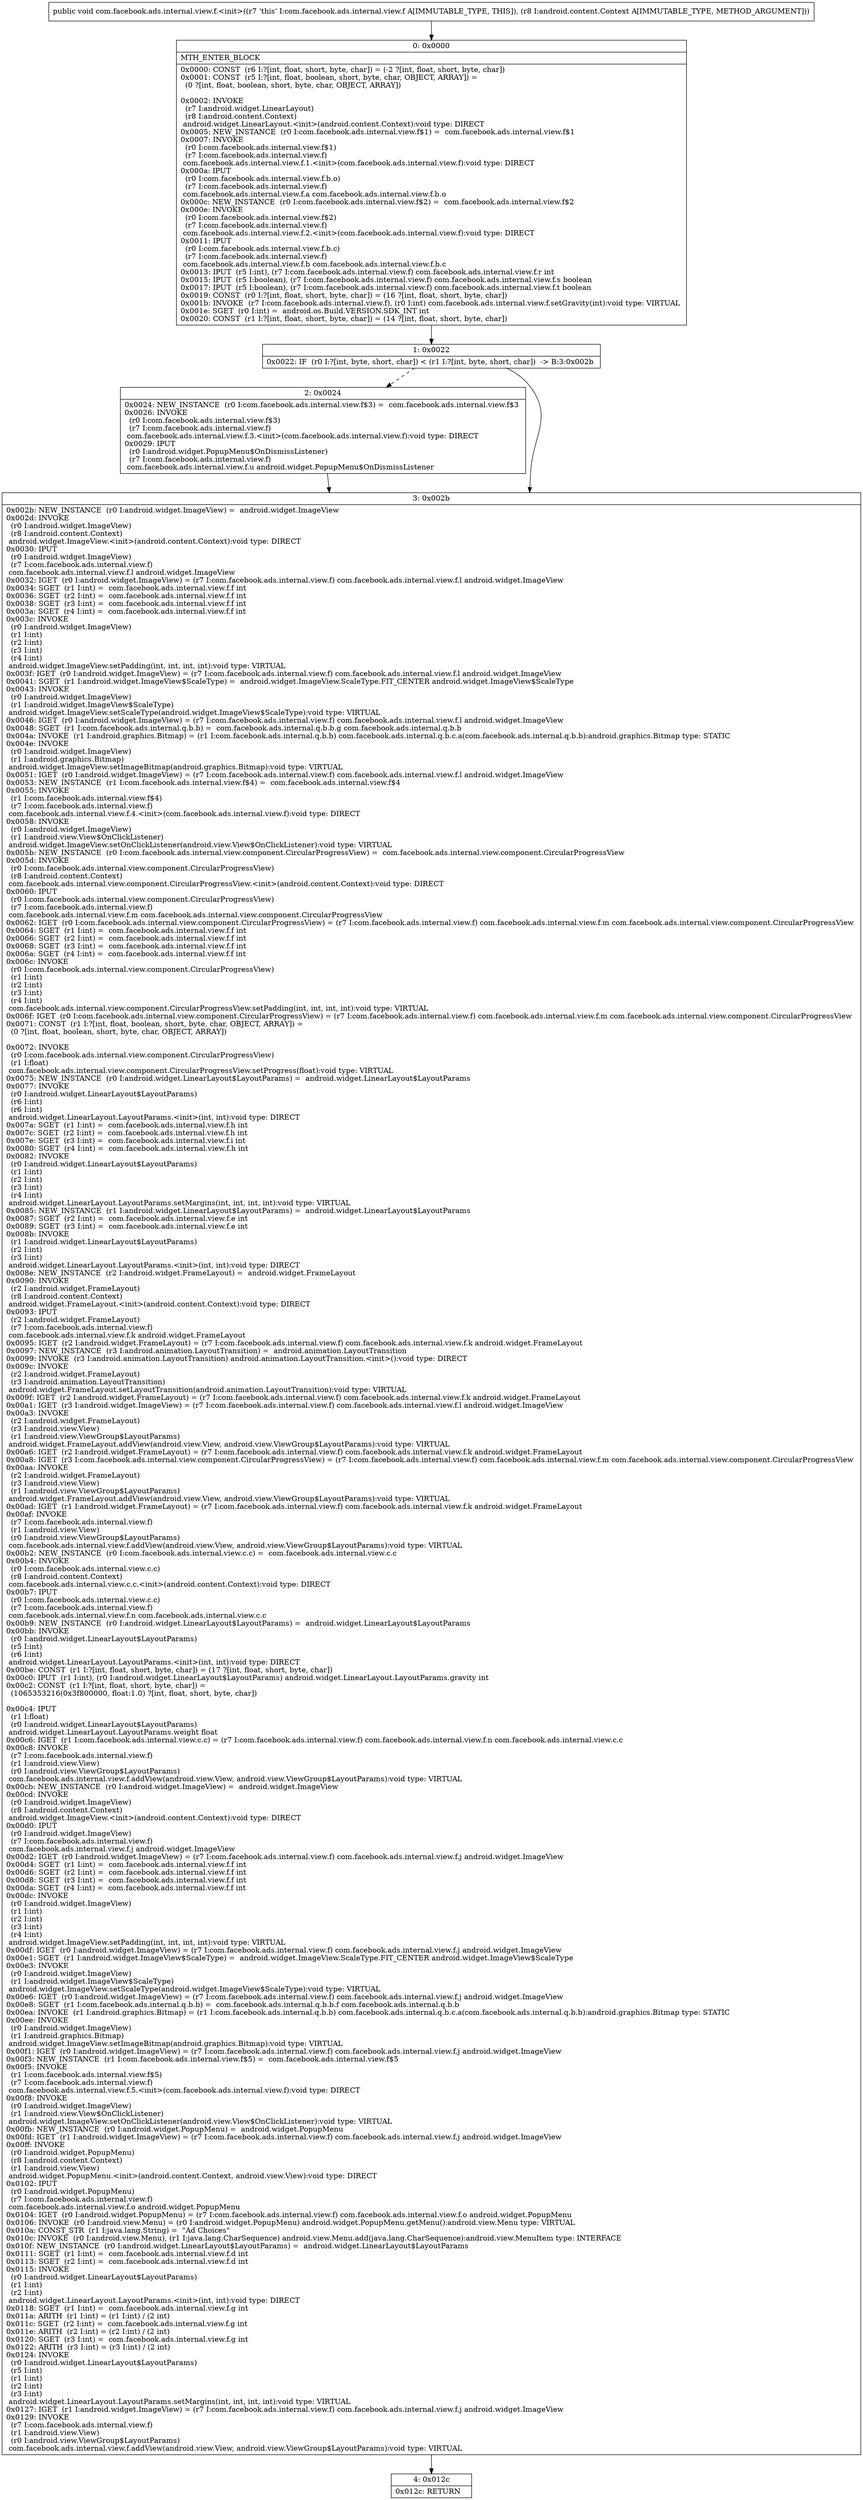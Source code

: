 digraph "CFG forcom.facebook.ads.internal.view.f.\<init\>(Landroid\/content\/Context;)V" {
Node_0 [shape=record,label="{0\:\ 0x0000|MTH_ENTER_BLOCK\l|0x0000: CONST  (r6 I:?[int, float, short, byte, char]) = (\-2 ?[int, float, short, byte, char]) \l0x0001: CONST  (r5 I:?[int, float, boolean, short, byte, char, OBJECT, ARRAY]) = \l  (0 ?[int, float, boolean, short, byte, char, OBJECT, ARRAY])\l \l0x0002: INVOKE  \l  (r7 I:android.widget.LinearLayout)\l  (r8 I:android.content.Context)\l android.widget.LinearLayout.\<init\>(android.content.Context):void type: DIRECT \l0x0005: NEW_INSTANCE  (r0 I:com.facebook.ads.internal.view.f$1) =  com.facebook.ads.internal.view.f$1 \l0x0007: INVOKE  \l  (r0 I:com.facebook.ads.internal.view.f$1)\l  (r7 I:com.facebook.ads.internal.view.f)\l com.facebook.ads.internal.view.f.1.\<init\>(com.facebook.ads.internal.view.f):void type: DIRECT \l0x000a: IPUT  \l  (r0 I:com.facebook.ads.internal.view.f.b.o)\l  (r7 I:com.facebook.ads.internal.view.f)\l com.facebook.ads.internal.view.f.a com.facebook.ads.internal.view.f.b.o \l0x000c: NEW_INSTANCE  (r0 I:com.facebook.ads.internal.view.f$2) =  com.facebook.ads.internal.view.f$2 \l0x000e: INVOKE  \l  (r0 I:com.facebook.ads.internal.view.f$2)\l  (r7 I:com.facebook.ads.internal.view.f)\l com.facebook.ads.internal.view.f.2.\<init\>(com.facebook.ads.internal.view.f):void type: DIRECT \l0x0011: IPUT  \l  (r0 I:com.facebook.ads.internal.view.f.b.c)\l  (r7 I:com.facebook.ads.internal.view.f)\l com.facebook.ads.internal.view.f.b com.facebook.ads.internal.view.f.b.c \l0x0013: IPUT  (r5 I:int), (r7 I:com.facebook.ads.internal.view.f) com.facebook.ads.internal.view.f.r int \l0x0015: IPUT  (r5 I:boolean), (r7 I:com.facebook.ads.internal.view.f) com.facebook.ads.internal.view.f.s boolean \l0x0017: IPUT  (r5 I:boolean), (r7 I:com.facebook.ads.internal.view.f) com.facebook.ads.internal.view.f.t boolean \l0x0019: CONST  (r0 I:?[int, float, short, byte, char]) = (16 ?[int, float, short, byte, char]) \l0x001b: INVOKE  (r7 I:com.facebook.ads.internal.view.f), (r0 I:int) com.facebook.ads.internal.view.f.setGravity(int):void type: VIRTUAL \l0x001e: SGET  (r0 I:int) =  android.os.Build.VERSION.SDK_INT int \l0x0020: CONST  (r1 I:?[int, float, short, byte, char]) = (14 ?[int, float, short, byte, char]) \l}"];
Node_1 [shape=record,label="{1\:\ 0x0022|0x0022: IF  (r0 I:?[int, byte, short, char]) \< (r1 I:?[int, byte, short, char])  \-\> B:3:0x002b \l}"];
Node_2 [shape=record,label="{2\:\ 0x0024|0x0024: NEW_INSTANCE  (r0 I:com.facebook.ads.internal.view.f$3) =  com.facebook.ads.internal.view.f$3 \l0x0026: INVOKE  \l  (r0 I:com.facebook.ads.internal.view.f$3)\l  (r7 I:com.facebook.ads.internal.view.f)\l com.facebook.ads.internal.view.f.3.\<init\>(com.facebook.ads.internal.view.f):void type: DIRECT \l0x0029: IPUT  \l  (r0 I:android.widget.PopupMenu$OnDismissListener)\l  (r7 I:com.facebook.ads.internal.view.f)\l com.facebook.ads.internal.view.f.u android.widget.PopupMenu$OnDismissListener \l}"];
Node_3 [shape=record,label="{3\:\ 0x002b|0x002b: NEW_INSTANCE  (r0 I:android.widget.ImageView) =  android.widget.ImageView \l0x002d: INVOKE  \l  (r0 I:android.widget.ImageView)\l  (r8 I:android.content.Context)\l android.widget.ImageView.\<init\>(android.content.Context):void type: DIRECT \l0x0030: IPUT  \l  (r0 I:android.widget.ImageView)\l  (r7 I:com.facebook.ads.internal.view.f)\l com.facebook.ads.internal.view.f.l android.widget.ImageView \l0x0032: IGET  (r0 I:android.widget.ImageView) = (r7 I:com.facebook.ads.internal.view.f) com.facebook.ads.internal.view.f.l android.widget.ImageView \l0x0034: SGET  (r1 I:int) =  com.facebook.ads.internal.view.f.f int \l0x0036: SGET  (r2 I:int) =  com.facebook.ads.internal.view.f.f int \l0x0038: SGET  (r3 I:int) =  com.facebook.ads.internal.view.f.f int \l0x003a: SGET  (r4 I:int) =  com.facebook.ads.internal.view.f.f int \l0x003c: INVOKE  \l  (r0 I:android.widget.ImageView)\l  (r1 I:int)\l  (r2 I:int)\l  (r3 I:int)\l  (r4 I:int)\l android.widget.ImageView.setPadding(int, int, int, int):void type: VIRTUAL \l0x003f: IGET  (r0 I:android.widget.ImageView) = (r7 I:com.facebook.ads.internal.view.f) com.facebook.ads.internal.view.f.l android.widget.ImageView \l0x0041: SGET  (r1 I:android.widget.ImageView$ScaleType) =  android.widget.ImageView.ScaleType.FIT_CENTER android.widget.ImageView$ScaleType \l0x0043: INVOKE  \l  (r0 I:android.widget.ImageView)\l  (r1 I:android.widget.ImageView$ScaleType)\l android.widget.ImageView.setScaleType(android.widget.ImageView$ScaleType):void type: VIRTUAL \l0x0046: IGET  (r0 I:android.widget.ImageView) = (r7 I:com.facebook.ads.internal.view.f) com.facebook.ads.internal.view.f.l android.widget.ImageView \l0x0048: SGET  (r1 I:com.facebook.ads.internal.q.b.b) =  com.facebook.ads.internal.q.b.b.g com.facebook.ads.internal.q.b.b \l0x004a: INVOKE  (r1 I:android.graphics.Bitmap) = (r1 I:com.facebook.ads.internal.q.b.b) com.facebook.ads.internal.q.b.c.a(com.facebook.ads.internal.q.b.b):android.graphics.Bitmap type: STATIC \l0x004e: INVOKE  \l  (r0 I:android.widget.ImageView)\l  (r1 I:android.graphics.Bitmap)\l android.widget.ImageView.setImageBitmap(android.graphics.Bitmap):void type: VIRTUAL \l0x0051: IGET  (r0 I:android.widget.ImageView) = (r7 I:com.facebook.ads.internal.view.f) com.facebook.ads.internal.view.f.l android.widget.ImageView \l0x0053: NEW_INSTANCE  (r1 I:com.facebook.ads.internal.view.f$4) =  com.facebook.ads.internal.view.f$4 \l0x0055: INVOKE  \l  (r1 I:com.facebook.ads.internal.view.f$4)\l  (r7 I:com.facebook.ads.internal.view.f)\l com.facebook.ads.internal.view.f.4.\<init\>(com.facebook.ads.internal.view.f):void type: DIRECT \l0x0058: INVOKE  \l  (r0 I:android.widget.ImageView)\l  (r1 I:android.view.View$OnClickListener)\l android.widget.ImageView.setOnClickListener(android.view.View$OnClickListener):void type: VIRTUAL \l0x005b: NEW_INSTANCE  (r0 I:com.facebook.ads.internal.view.component.CircularProgressView) =  com.facebook.ads.internal.view.component.CircularProgressView \l0x005d: INVOKE  \l  (r0 I:com.facebook.ads.internal.view.component.CircularProgressView)\l  (r8 I:android.content.Context)\l com.facebook.ads.internal.view.component.CircularProgressView.\<init\>(android.content.Context):void type: DIRECT \l0x0060: IPUT  \l  (r0 I:com.facebook.ads.internal.view.component.CircularProgressView)\l  (r7 I:com.facebook.ads.internal.view.f)\l com.facebook.ads.internal.view.f.m com.facebook.ads.internal.view.component.CircularProgressView \l0x0062: IGET  (r0 I:com.facebook.ads.internal.view.component.CircularProgressView) = (r7 I:com.facebook.ads.internal.view.f) com.facebook.ads.internal.view.f.m com.facebook.ads.internal.view.component.CircularProgressView \l0x0064: SGET  (r1 I:int) =  com.facebook.ads.internal.view.f.f int \l0x0066: SGET  (r2 I:int) =  com.facebook.ads.internal.view.f.f int \l0x0068: SGET  (r3 I:int) =  com.facebook.ads.internal.view.f.f int \l0x006a: SGET  (r4 I:int) =  com.facebook.ads.internal.view.f.f int \l0x006c: INVOKE  \l  (r0 I:com.facebook.ads.internal.view.component.CircularProgressView)\l  (r1 I:int)\l  (r2 I:int)\l  (r3 I:int)\l  (r4 I:int)\l com.facebook.ads.internal.view.component.CircularProgressView.setPadding(int, int, int, int):void type: VIRTUAL \l0x006f: IGET  (r0 I:com.facebook.ads.internal.view.component.CircularProgressView) = (r7 I:com.facebook.ads.internal.view.f) com.facebook.ads.internal.view.f.m com.facebook.ads.internal.view.component.CircularProgressView \l0x0071: CONST  (r1 I:?[int, float, boolean, short, byte, char, OBJECT, ARRAY]) = \l  (0 ?[int, float, boolean, short, byte, char, OBJECT, ARRAY])\l \l0x0072: INVOKE  \l  (r0 I:com.facebook.ads.internal.view.component.CircularProgressView)\l  (r1 I:float)\l com.facebook.ads.internal.view.component.CircularProgressView.setProgress(float):void type: VIRTUAL \l0x0075: NEW_INSTANCE  (r0 I:android.widget.LinearLayout$LayoutParams) =  android.widget.LinearLayout$LayoutParams \l0x0077: INVOKE  \l  (r0 I:android.widget.LinearLayout$LayoutParams)\l  (r6 I:int)\l  (r6 I:int)\l android.widget.LinearLayout.LayoutParams.\<init\>(int, int):void type: DIRECT \l0x007a: SGET  (r1 I:int) =  com.facebook.ads.internal.view.f.h int \l0x007c: SGET  (r2 I:int) =  com.facebook.ads.internal.view.f.h int \l0x007e: SGET  (r3 I:int) =  com.facebook.ads.internal.view.f.i int \l0x0080: SGET  (r4 I:int) =  com.facebook.ads.internal.view.f.h int \l0x0082: INVOKE  \l  (r0 I:android.widget.LinearLayout$LayoutParams)\l  (r1 I:int)\l  (r2 I:int)\l  (r3 I:int)\l  (r4 I:int)\l android.widget.LinearLayout.LayoutParams.setMargins(int, int, int, int):void type: VIRTUAL \l0x0085: NEW_INSTANCE  (r1 I:android.widget.LinearLayout$LayoutParams) =  android.widget.LinearLayout$LayoutParams \l0x0087: SGET  (r2 I:int) =  com.facebook.ads.internal.view.f.e int \l0x0089: SGET  (r3 I:int) =  com.facebook.ads.internal.view.f.e int \l0x008b: INVOKE  \l  (r1 I:android.widget.LinearLayout$LayoutParams)\l  (r2 I:int)\l  (r3 I:int)\l android.widget.LinearLayout.LayoutParams.\<init\>(int, int):void type: DIRECT \l0x008e: NEW_INSTANCE  (r2 I:android.widget.FrameLayout) =  android.widget.FrameLayout \l0x0090: INVOKE  \l  (r2 I:android.widget.FrameLayout)\l  (r8 I:android.content.Context)\l android.widget.FrameLayout.\<init\>(android.content.Context):void type: DIRECT \l0x0093: IPUT  \l  (r2 I:android.widget.FrameLayout)\l  (r7 I:com.facebook.ads.internal.view.f)\l com.facebook.ads.internal.view.f.k android.widget.FrameLayout \l0x0095: IGET  (r2 I:android.widget.FrameLayout) = (r7 I:com.facebook.ads.internal.view.f) com.facebook.ads.internal.view.f.k android.widget.FrameLayout \l0x0097: NEW_INSTANCE  (r3 I:android.animation.LayoutTransition) =  android.animation.LayoutTransition \l0x0099: INVOKE  (r3 I:android.animation.LayoutTransition) android.animation.LayoutTransition.\<init\>():void type: DIRECT \l0x009c: INVOKE  \l  (r2 I:android.widget.FrameLayout)\l  (r3 I:android.animation.LayoutTransition)\l android.widget.FrameLayout.setLayoutTransition(android.animation.LayoutTransition):void type: VIRTUAL \l0x009f: IGET  (r2 I:android.widget.FrameLayout) = (r7 I:com.facebook.ads.internal.view.f) com.facebook.ads.internal.view.f.k android.widget.FrameLayout \l0x00a1: IGET  (r3 I:android.widget.ImageView) = (r7 I:com.facebook.ads.internal.view.f) com.facebook.ads.internal.view.f.l android.widget.ImageView \l0x00a3: INVOKE  \l  (r2 I:android.widget.FrameLayout)\l  (r3 I:android.view.View)\l  (r1 I:android.view.ViewGroup$LayoutParams)\l android.widget.FrameLayout.addView(android.view.View, android.view.ViewGroup$LayoutParams):void type: VIRTUAL \l0x00a6: IGET  (r2 I:android.widget.FrameLayout) = (r7 I:com.facebook.ads.internal.view.f) com.facebook.ads.internal.view.f.k android.widget.FrameLayout \l0x00a8: IGET  (r3 I:com.facebook.ads.internal.view.component.CircularProgressView) = (r7 I:com.facebook.ads.internal.view.f) com.facebook.ads.internal.view.f.m com.facebook.ads.internal.view.component.CircularProgressView \l0x00aa: INVOKE  \l  (r2 I:android.widget.FrameLayout)\l  (r3 I:android.view.View)\l  (r1 I:android.view.ViewGroup$LayoutParams)\l android.widget.FrameLayout.addView(android.view.View, android.view.ViewGroup$LayoutParams):void type: VIRTUAL \l0x00ad: IGET  (r1 I:android.widget.FrameLayout) = (r7 I:com.facebook.ads.internal.view.f) com.facebook.ads.internal.view.f.k android.widget.FrameLayout \l0x00af: INVOKE  \l  (r7 I:com.facebook.ads.internal.view.f)\l  (r1 I:android.view.View)\l  (r0 I:android.view.ViewGroup$LayoutParams)\l com.facebook.ads.internal.view.f.addView(android.view.View, android.view.ViewGroup$LayoutParams):void type: VIRTUAL \l0x00b2: NEW_INSTANCE  (r0 I:com.facebook.ads.internal.view.c.c) =  com.facebook.ads.internal.view.c.c \l0x00b4: INVOKE  \l  (r0 I:com.facebook.ads.internal.view.c.c)\l  (r8 I:android.content.Context)\l com.facebook.ads.internal.view.c.c.\<init\>(android.content.Context):void type: DIRECT \l0x00b7: IPUT  \l  (r0 I:com.facebook.ads.internal.view.c.c)\l  (r7 I:com.facebook.ads.internal.view.f)\l com.facebook.ads.internal.view.f.n com.facebook.ads.internal.view.c.c \l0x00b9: NEW_INSTANCE  (r0 I:android.widget.LinearLayout$LayoutParams) =  android.widget.LinearLayout$LayoutParams \l0x00bb: INVOKE  \l  (r0 I:android.widget.LinearLayout$LayoutParams)\l  (r5 I:int)\l  (r6 I:int)\l android.widget.LinearLayout.LayoutParams.\<init\>(int, int):void type: DIRECT \l0x00be: CONST  (r1 I:?[int, float, short, byte, char]) = (17 ?[int, float, short, byte, char]) \l0x00c0: IPUT  (r1 I:int), (r0 I:android.widget.LinearLayout$LayoutParams) android.widget.LinearLayout.LayoutParams.gravity int \l0x00c2: CONST  (r1 I:?[int, float, short, byte, char]) = \l  (1065353216(0x3f800000, float:1.0) ?[int, float, short, byte, char])\l \l0x00c4: IPUT  \l  (r1 I:float)\l  (r0 I:android.widget.LinearLayout$LayoutParams)\l android.widget.LinearLayout.LayoutParams.weight float \l0x00c6: IGET  (r1 I:com.facebook.ads.internal.view.c.c) = (r7 I:com.facebook.ads.internal.view.f) com.facebook.ads.internal.view.f.n com.facebook.ads.internal.view.c.c \l0x00c8: INVOKE  \l  (r7 I:com.facebook.ads.internal.view.f)\l  (r1 I:android.view.View)\l  (r0 I:android.view.ViewGroup$LayoutParams)\l com.facebook.ads.internal.view.f.addView(android.view.View, android.view.ViewGroup$LayoutParams):void type: VIRTUAL \l0x00cb: NEW_INSTANCE  (r0 I:android.widget.ImageView) =  android.widget.ImageView \l0x00cd: INVOKE  \l  (r0 I:android.widget.ImageView)\l  (r8 I:android.content.Context)\l android.widget.ImageView.\<init\>(android.content.Context):void type: DIRECT \l0x00d0: IPUT  \l  (r0 I:android.widget.ImageView)\l  (r7 I:com.facebook.ads.internal.view.f)\l com.facebook.ads.internal.view.f.j android.widget.ImageView \l0x00d2: IGET  (r0 I:android.widget.ImageView) = (r7 I:com.facebook.ads.internal.view.f) com.facebook.ads.internal.view.f.j android.widget.ImageView \l0x00d4: SGET  (r1 I:int) =  com.facebook.ads.internal.view.f.f int \l0x00d6: SGET  (r2 I:int) =  com.facebook.ads.internal.view.f.f int \l0x00d8: SGET  (r3 I:int) =  com.facebook.ads.internal.view.f.f int \l0x00da: SGET  (r4 I:int) =  com.facebook.ads.internal.view.f.f int \l0x00dc: INVOKE  \l  (r0 I:android.widget.ImageView)\l  (r1 I:int)\l  (r2 I:int)\l  (r3 I:int)\l  (r4 I:int)\l android.widget.ImageView.setPadding(int, int, int, int):void type: VIRTUAL \l0x00df: IGET  (r0 I:android.widget.ImageView) = (r7 I:com.facebook.ads.internal.view.f) com.facebook.ads.internal.view.f.j android.widget.ImageView \l0x00e1: SGET  (r1 I:android.widget.ImageView$ScaleType) =  android.widget.ImageView.ScaleType.FIT_CENTER android.widget.ImageView$ScaleType \l0x00e3: INVOKE  \l  (r0 I:android.widget.ImageView)\l  (r1 I:android.widget.ImageView$ScaleType)\l android.widget.ImageView.setScaleType(android.widget.ImageView$ScaleType):void type: VIRTUAL \l0x00e6: IGET  (r0 I:android.widget.ImageView) = (r7 I:com.facebook.ads.internal.view.f) com.facebook.ads.internal.view.f.j android.widget.ImageView \l0x00e8: SGET  (r1 I:com.facebook.ads.internal.q.b.b) =  com.facebook.ads.internal.q.b.b.f com.facebook.ads.internal.q.b.b \l0x00ea: INVOKE  (r1 I:android.graphics.Bitmap) = (r1 I:com.facebook.ads.internal.q.b.b) com.facebook.ads.internal.q.b.c.a(com.facebook.ads.internal.q.b.b):android.graphics.Bitmap type: STATIC \l0x00ee: INVOKE  \l  (r0 I:android.widget.ImageView)\l  (r1 I:android.graphics.Bitmap)\l android.widget.ImageView.setImageBitmap(android.graphics.Bitmap):void type: VIRTUAL \l0x00f1: IGET  (r0 I:android.widget.ImageView) = (r7 I:com.facebook.ads.internal.view.f) com.facebook.ads.internal.view.f.j android.widget.ImageView \l0x00f3: NEW_INSTANCE  (r1 I:com.facebook.ads.internal.view.f$5) =  com.facebook.ads.internal.view.f$5 \l0x00f5: INVOKE  \l  (r1 I:com.facebook.ads.internal.view.f$5)\l  (r7 I:com.facebook.ads.internal.view.f)\l com.facebook.ads.internal.view.f.5.\<init\>(com.facebook.ads.internal.view.f):void type: DIRECT \l0x00f8: INVOKE  \l  (r0 I:android.widget.ImageView)\l  (r1 I:android.view.View$OnClickListener)\l android.widget.ImageView.setOnClickListener(android.view.View$OnClickListener):void type: VIRTUAL \l0x00fb: NEW_INSTANCE  (r0 I:android.widget.PopupMenu) =  android.widget.PopupMenu \l0x00fd: IGET  (r1 I:android.widget.ImageView) = (r7 I:com.facebook.ads.internal.view.f) com.facebook.ads.internal.view.f.j android.widget.ImageView \l0x00ff: INVOKE  \l  (r0 I:android.widget.PopupMenu)\l  (r8 I:android.content.Context)\l  (r1 I:android.view.View)\l android.widget.PopupMenu.\<init\>(android.content.Context, android.view.View):void type: DIRECT \l0x0102: IPUT  \l  (r0 I:android.widget.PopupMenu)\l  (r7 I:com.facebook.ads.internal.view.f)\l com.facebook.ads.internal.view.f.o android.widget.PopupMenu \l0x0104: IGET  (r0 I:android.widget.PopupMenu) = (r7 I:com.facebook.ads.internal.view.f) com.facebook.ads.internal.view.f.o android.widget.PopupMenu \l0x0106: INVOKE  (r0 I:android.view.Menu) = (r0 I:android.widget.PopupMenu) android.widget.PopupMenu.getMenu():android.view.Menu type: VIRTUAL \l0x010a: CONST_STR  (r1 I:java.lang.String) =  \"Ad Choices\" \l0x010c: INVOKE  (r0 I:android.view.Menu), (r1 I:java.lang.CharSequence) android.view.Menu.add(java.lang.CharSequence):android.view.MenuItem type: INTERFACE \l0x010f: NEW_INSTANCE  (r0 I:android.widget.LinearLayout$LayoutParams) =  android.widget.LinearLayout$LayoutParams \l0x0111: SGET  (r1 I:int) =  com.facebook.ads.internal.view.f.d int \l0x0113: SGET  (r2 I:int) =  com.facebook.ads.internal.view.f.d int \l0x0115: INVOKE  \l  (r0 I:android.widget.LinearLayout$LayoutParams)\l  (r1 I:int)\l  (r2 I:int)\l android.widget.LinearLayout.LayoutParams.\<init\>(int, int):void type: DIRECT \l0x0118: SGET  (r1 I:int) =  com.facebook.ads.internal.view.f.g int \l0x011a: ARITH  (r1 I:int) = (r1 I:int) \/ (2 int) \l0x011c: SGET  (r2 I:int) =  com.facebook.ads.internal.view.f.g int \l0x011e: ARITH  (r2 I:int) = (r2 I:int) \/ (2 int) \l0x0120: SGET  (r3 I:int) =  com.facebook.ads.internal.view.f.g int \l0x0122: ARITH  (r3 I:int) = (r3 I:int) \/ (2 int) \l0x0124: INVOKE  \l  (r0 I:android.widget.LinearLayout$LayoutParams)\l  (r5 I:int)\l  (r1 I:int)\l  (r2 I:int)\l  (r3 I:int)\l android.widget.LinearLayout.LayoutParams.setMargins(int, int, int, int):void type: VIRTUAL \l0x0127: IGET  (r1 I:android.widget.ImageView) = (r7 I:com.facebook.ads.internal.view.f) com.facebook.ads.internal.view.f.j android.widget.ImageView \l0x0129: INVOKE  \l  (r7 I:com.facebook.ads.internal.view.f)\l  (r1 I:android.view.View)\l  (r0 I:android.view.ViewGroup$LayoutParams)\l com.facebook.ads.internal.view.f.addView(android.view.View, android.view.ViewGroup$LayoutParams):void type: VIRTUAL \l}"];
Node_4 [shape=record,label="{4\:\ 0x012c|0x012c: RETURN   \l}"];
MethodNode[shape=record,label="{public void com.facebook.ads.internal.view.f.\<init\>((r7 'this' I:com.facebook.ads.internal.view.f A[IMMUTABLE_TYPE, THIS]), (r8 I:android.content.Context A[IMMUTABLE_TYPE, METHOD_ARGUMENT])) }"];
MethodNode -> Node_0;
Node_0 -> Node_1;
Node_1 -> Node_2[style=dashed];
Node_1 -> Node_3;
Node_2 -> Node_3;
Node_3 -> Node_4;
}

